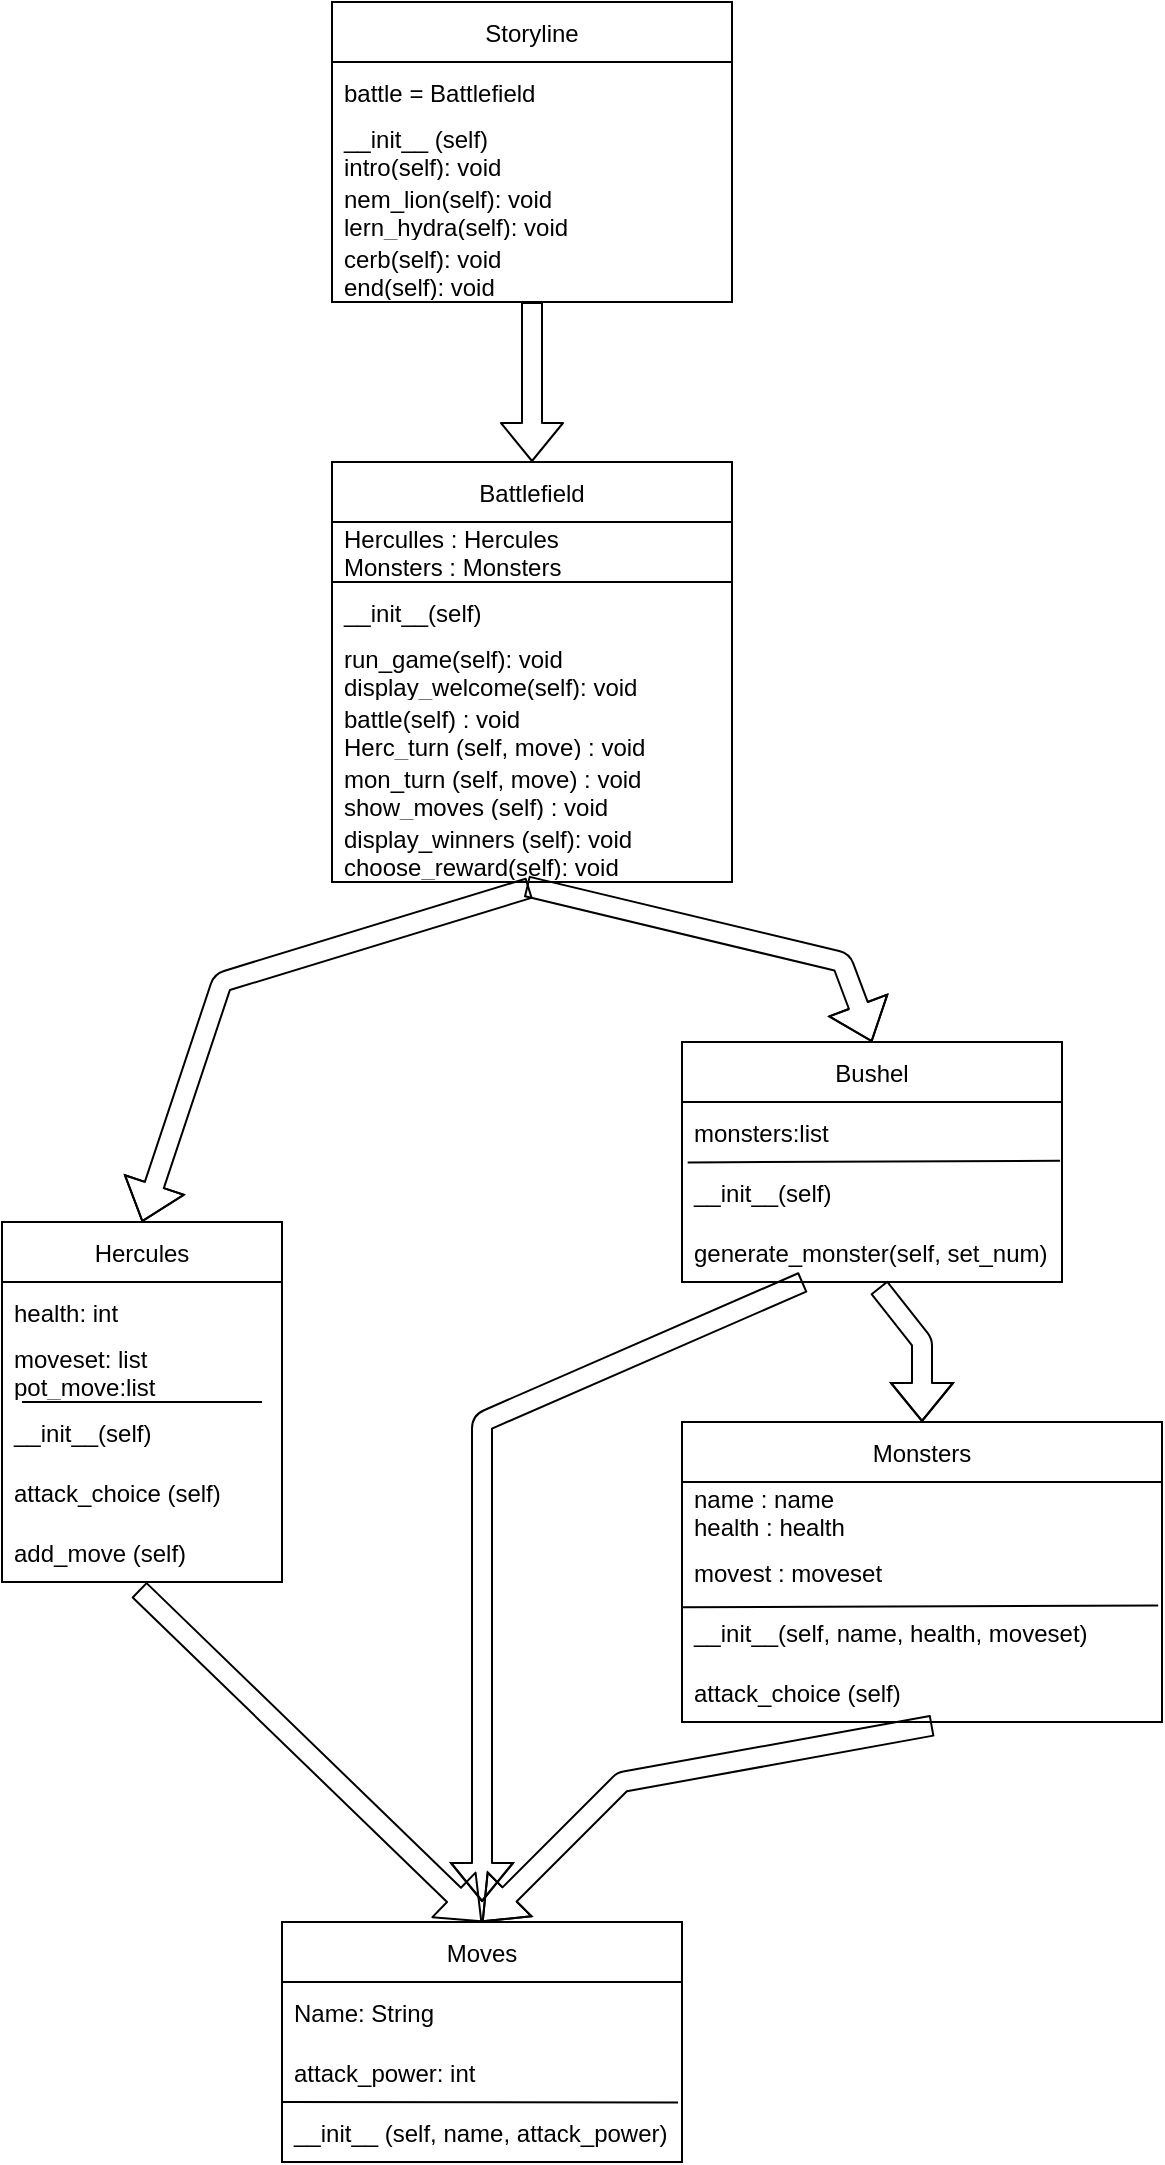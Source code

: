 <mxfile>
    <diagram id="AFWs4lzlDskF8MYlSA8I" name="Page-1">
        <mxGraphModel dx="930" dy="575" grid="1" gridSize="10" guides="1" tooltips="1" connect="1" arrows="1" fold="1" page="1" pageScale="1" pageWidth="850" pageHeight="1100" math="0" shadow="0">
            <root>
                <mxCell id="0"/>
                <mxCell id="1" parent="0"/>
                <mxCell id="12" value="Moves" style="swimlane;fontStyle=0;childLayout=stackLayout;horizontal=1;startSize=30;horizontalStack=0;resizeParent=1;resizeParentMax=0;resizeLast=0;collapsible=1;marginBottom=0;" parent="1" vertex="1">
                    <mxGeometry x="200" y="980" width="200" height="120" as="geometry"/>
                </mxCell>
                <mxCell id="13" value="Name: String" style="text;strokeColor=none;fillColor=none;align=left;verticalAlign=middle;spacingLeft=4;spacingRight=4;overflow=hidden;points=[[0,0.5],[1,0.5]];portConstraint=eastwest;rotatable=0;" parent="12" vertex="1">
                    <mxGeometry y="30" width="200" height="30" as="geometry"/>
                </mxCell>
                <mxCell id="14" value="attack_power: int" style="text;strokeColor=none;fillColor=none;align=left;verticalAlign=middle;spacingLeft=4;spacingRight=4;overflow=hidden;points=[[0,0.5],[1,0.5]];portConstraint=eastwest;rotatable=0;" parent="12" vertex="1">
                    <mxGeometry y="60" width="200" height="30" as="geometry"/>
                </mxCell>
                <mxCell id="15" value="__init__ (self, name, attack_power)" style="text;strokeColor=none;fillColor=none;align=left;verticalAlign=middle;spacingLeft=4;spacingRight=4;overflow=hidden;points=[[0,0.5],[1,0.5]];portConstraint=eastwest;rotatable=0;" parent="12" vertex="1">
                    <mxGeometry y="90" width="200" height="30" as="geometry"/>
                </mxCell>
                <mxCell id="23" value="" style="endArrow=none;html=1;entryX=0.99;entryY=0.007;entryDx=0;entryDy=0;entryPerimeter=0;" parent="12" target="15" edge="1">
                    <mxGeometry width="50" height="50" relative="1" as="geometry">
                        <mxPoint y="90" as="sourcePoint"/>
                        <mxPoint x="160" y="40" as="targetPoint"/>
                    </mxGeometry>
                </mxCell>
                <mxCell id="16" value="Hercules" style="swimlane;fontStyle=0;childLayout=stackLayout;horizontal=1;startSize=30;horizontalStack=0;resizeParent=1;resizeParentMax=0;resizeLast=0;collapsible=1;marginBottom=0;" parent="1" vertex="1">
                    <mxGeometry x="60" y="630" width="140" height="180" as="geometry"/>
                </mxCell>
                <mxCell id="17" value="health: int" style="text;strokeColor=none;fillColor=none;align=left;verticalAlign=middle;spacingLeft=4;spacingRight=4;overflow=hidden;points=[[0,0.5],[1,0.5]];portConstraint=eastwest;rotatable=0;" parent="16" vertex="1">
                    <mxGeometry y="30" width="140" height="30" as="geometry"/>
                </mxCell>
                <mxCell id="18" value="moveset: list&#10;pot_move:list" style="text;strokeColor=none;fillColor=none;align=left;verticalAlign=middle;spacingLeft=4;spacingRight=4;overflow=hidden;points=[[0,0.5],[1,0.5]];portConstraint=eastwest;rotatable=0;" parent="16" vertex="1">
                    <mxGeometry y="60" width="140" height="30" as="geometry"/>
                </mxCell>
                <mxCell id="21" value="" style="endArrow=none;html=1;" parent="16" edge="1">
                    <mxGeometry width="50" height="50" relative="1" as="geometry">
                        <mxPoint x="10" y="90" as="sourcePoint"/>
                        <mxPoint x="130" y="90" as="targetPoint"/>
                    </mxGeometry>
                </mxCell>
                <mxCell id="19" value="__init__(self)" style="text;strokeColor=none;fillColor=none;align=left;verticalAlign=middle;spacingLeft=4;spacingRight=4;overflow=hidden;points=[[0,0.5],[1,0.5]];portConstraint=eastwest;rotatable=0;perimeterSpacing=0;" parent="16" vertex="1">
                    <mxGeometry y="90" width="140" height="30" as="geometry"/>
                </mxCell>
                <mxCell id="64" value="attack_choice (self)" style="text;strokeColor=none;fillColor=none;align=left;verticalAlign=middle;spacingLeft=4;spacingRight=4;overflow=hidden;points=[[0,0.5],[1,0.5]];portConstraint=eastwest;rotatable=0;" vertex="1" parent="16">
                    <mxGeometry y="120" width="140" height="30" as="geometry"/>
                </mxCell>
                <mxCell id="20" value="add_move (self)" style="text;strokeColor=none;fillColor=none;align=left;verticalAlign=middle;spacingLeft=4;spacingRight=4;overflow=hidden;points=[[0,0.5],[1,0.5]];portConstraint=eastwest;rotatable=0;" parent="16" vertex="1">
                    <mxGeometry y="150" width="140" height="30" as="geometry"/>
                </mxCell>
                <mxCell id="28" value="Monsters" style="swimlane;fontStyle=0;childLayout=stackLayout;horizontal=1;startSize=30;horizontalStack=0;resizeParent=1;resizeParentMax=0;resizeLast=0;collapsible=1;marginBottom=0;" parent="1" vertex="1">
                    <mxGeometry x="400" y="730" width="240" height="150" as="geometry"/>
                </mxCell>
                <mxCell id="29" value="name : name&#10;health : health" style="text;strokeColor=none;fillColor=none;align=left;verticalAlign=middle;spacingLeft=4;spacingRight=4;overflow=hidden;points=[[0,0.5],[1,0.5]];portConstraint=eastwest;rotatable=0;" parent="28" vertex="1">
                    <mxGeometry y="30" width="240" height="30" as="geometry"/>
                </mxCell>
                <mxCell id="30" value="movest : moveset" style="text;strokeColor=none;fillColor=none;align=left;verticalAlign=middle;spacingLeft=4;spacingRight=4;overflow=hidden;points=[[0,0.5],[1,0.5]];portConstraint=eastwest;rotatable=0;" parent="28" vertex="1">
                    <mxGeometry y="60" width="240" height="30" as="geometry"/>
                </mxCell>
                <mxCell id="31" value="" style="endArrow=none;html=1;entryX=0.992;entryY=0.06;entryDx=0;entryDy=0;entryPerimeter=0;exitX=-0.002;exitY=0.087;exitDx=0;exitDy=0;exitPerimeter=0;" parent="28" edge="1" target="32" source="32">
                    <mxGeometry width="50" height="50" relative="1" as="geometry">
                        <mxPoint x="-20" y="92" as="sourcePoint"/>
                        <mxPoint x="130" y="90" as="targetPoint"/>
                    </mxGeometry>
                </mxCell>
                <mxCell id="32" value="__init__(self, name, health, moveset)" style="text;strokeColor=none;fillColor=none;align=left;verticalAlign=middle;spacingLeft=4;spacingRight=4;overflow=hidden;points=[[0,0.5],[1,0.5]];portConstraint=eastwest;rotatable=0;perimeterSpacing=0;" parent="28" vertex="1">
                    <mxGeometry y="90" width="240" height="30" as="geometry"/>
                </mxCell>
                <mxCell id="48" value="attack_choice (self)" style="text;strokeColor=none;fillColor=none;align=left;verticalAlign=middle;spacingLeft=4;spacingRight=4;overflow=hidden;points=[[0,0.5],[1,0.5]];portConstraint=eastwest;rotatable=0;" parent="28" vertex="1">
                    <mxGeometry y="120" width="240" height="30" as="geometry"/>
                </mxCell>
                <mxCell id="34" value="Battlefield" style="swimlane;fontStyle=0;childLayout=stackLayout;horizontal=1;startSize=30;horizontalStack=0;resizeParent=1;resizeParentMax=0;resizeLast=0;collapsible=1;marginBottom=0;strokeColor=default;" parent="1" vertex="1">
                    <mxGeometry x="225" y="250" width="200" height="210" as="geometry"/>
                </mxCell>
                <mxCell id="35" value="Herculles : Hercules&#10;Monsters : Monsters" style="text;strokeColor=none;fillColor=none;align=left;verticalAlign=middle;spacingLeft=4;spacingRight=4;overflow=hidden;points=[[0,0.5],[1,0.5]];portConstraint=eastwest;rotatable=0;" parent="34" vertex="1">
                    <mxGeometry y="30" width="200" height="30" as="geometry"/>
                </mxCell>
                <mxCell id="42" value="" style="endArrow=none;html=1;" parent="34" edge="1">
                    <mxGeometry width="50" height="50" relative="1" as="geometry">
                        <mxPoint y="60" as="sourcePoint"/>
                        <mxPoint x="200" y="60" as="targetPoint"/>
                    </mxGeometry>
                </mxCell>
                <mxCell id="36" value="__init__(self)" style="text;strokeColor=none;fillColor=none;align=left;verticalAlign=middle;spacingLeft=4;spacingRight=4;overflow=hidden;points=[[0,0.5],[1,0.5]];portConstraint=eastwest;rotatable=0;" parent="34" vertex="1">
                    <mxGeometry y="60" width="200" height="30" as="geometry"/>
                </mxCell>
                <mxCell id="37" value="run_game(self): void&#10;display_welcome(self): void" style="text;strokeColor=none;fillColor=none;align=left;verticalAlign=middle;spacingLeft=4;spacingRight=4;overflow=hidden;points=[[0,0.5],[1,0.5]];portConstraint=eastwest;rotatable=0;" parent="34" vertex="1">
                    <mxGeometry y="90" width="200" height="30" as="geometry"/>
                </mxCell>
                <mxCell id="39" value="battle(self) : void&#10;Herc_turn (self, move) : void" style="text;strokeColor=none;fillColor=none;align=left;verticalAlign=middle;spacingLeft=4;spacingRight=4;overflow=hidden;points=[[0,0.5],[1,0.5]];portConstraint=eastwest;rotatable=0;" parent="34" vertex="1">
                    <mxGeometry y="120" width="200" height="30" as="geometry"/>
                </mxCell>
                <mxCell id="40" value="mon_turn (self, move) : void&#10;show_moves (self) : void" style="text;strokeColor=none;fillColor=none;align=left;verticalAlign=middle;spacingLeft=4;spacingRight=4;overflow=hidden;points=[[0,0.5],[1,0.5]];portConstraint=eastwest;rotatable=0;" parent="34" vertex="1">
                    <mxGeometry y="150" width="200" height="30" as="geometry"/>
                </mxCell>
                <mxCell id="41" value="display_winners (self): void&#10;choose_reward(self): void" style="text;strokeColor=none;fillColor=none;align=left;verticalAlign=middle;spacingLeft=4;spacingRight=4;overflow=hidden;points=[[0,0.5],[1,0.5]];portConstraint=eastwest;rotatable=0;" parent="34" vertex="1">
                    <mxGeometry y="180" width="200" height="30" as="geometry"/>
                </mxCell>
                <mxCell id="43" value="" style="shape=flexArrow;endArrow=classic;html=1;exitX=0.486;exitY=1.073;exitDx=0;exitDy=0;exitPerimeter=0;entryX=0.5;entryY=0;entryDx=0;entryDy=0;" parent="1" source="41" target="56" edge="1">
                    <mxGeometry width="50" height="50" relative="1" as="geometry">
                        <mxPoint x="250" y="780" as="sourcePoint"/>
                        <mxPoint x="520" y="540" as="targetPoint"/>
                        <Array as="points">
                            <mxPoint x="480" y="500"/>
                        </Array>
                    </mxGeometry>
                </mxCell>
                <mxCell id="44" value="" style="shape=flexArrow;endArrow=classic;html=1;exitX=0.494;exitY=1.1;exitDx=0;exitDy=0;exitPerimeter=0;entryX=0.5;entryY=0;entryDx=0;entryDy=0;" parent="1" source="41" target="16" edge="1">
                    <mxGeometry width="50" height="50" relative="1" as="geometry">
                        <mxPoint x="250" y="780" as="sourcePoint"/>
                        <mxPoint x="300" y="730" as="targetPoint"/>
                        <Array as="points">
                            <mxPoint x="170" y="510"/>
                        </Array>
                    </mxGeometry>
                </mxCell>
                <mxCell id="46" value="" style="shape=flexArrow;endArrow=classic;html=1;exitX=0.489;exitY=1.127;exitDx=0;exitDy=0;exitPerimeter=0;entryX=0.5;entryY=0;entryDx=0;entryDy=0;" parent="1" source="20" target="12" edge="1">
                    <mxGeometry width="50" height="50" relative="1" as="geometry">
                        <mxPoint x="250" y="1040" as="sourcePoint"/>
                        <mxPoint x="300" y="990" as="targetPoint"/>
                    </mxGeometry>
                </mxCell>
                <mxCell id="47" value="" style="shape=flexArrow;endArrow=classic;html=1;exitX=0.522;exitY=1.06;exitDx=0;exitDy=0;exitPerimeter=0;" parent="1" source="48" edge="1">
                    <mxGeometry width="50" height="50" relative="1" as="geometry">
                        <mxPoint x="510.4" y="911.41" as="sourcePoint"/>
                        <mxPoint x="300" y="980" as="targetPoint"/>
                        <Array as="points">
                            <mxPoint x="370" y="910"/>
                        </Array>
                    </mxGeometry>
                </mxCell>
                <mxCell id="49" value="Storyline" style="swimlane;fontStyle=0;childLayout=stackLayout;horizontal=1;startSize=30;horizontalStack=0;resizeParent=1;resizeParentMax=0;resizeLast=0;collapsible=1;marginBottom=0;" parent="1" vertex="1">
                    <mxGeometry x="225" y="20" width="200" height="150" as="geometry"/>
                </mxCell>
                <mxCell id="50" value="battle = Battlefield" style="text;strokeColor=none;fillColor=none;align=left;verticalAlign=middle;spacingLeft=4;spacingRight=4;overflow=hidden;points=[[0,0.5],[1,0.5]];portConstraint=eastwest;rotatable=0;" parent="49" vertex="1">
                    <mxGeometry y="30" width="200" height="30" as="geometry"/>
                </mxCell>
                <mxCell id="55" value="__init__ (self)&#10;intro(self): void" style="text;strokeColor=none;fillColor=none;align=left;verticalAlign=middle;spacingLeft=4;spacingRight=4;overflow=hidden;points=[[0,0.5],[1,0.5]];portConstraint=eastwest;rotatable=0;" parent="49" vertex="1">
                    <mxGeometry y="60" width="200" height="30" as="geometry"/>
                </mxCell>
                <mxCell id="51" value="nem_lion(self): void&#10;lern_hydra(self): void" style="text;strokeColor=none;fillColor=none;align=left;verticalAlign=middle;spacingLeft=4;spacingRight=4;overflow=hidden;points=[[0,0.5],[1,0.5]];portConstraint=eastwest;rotatable=0;" parent="49" vertex="1">
                    <mxGeometry y="90" width="200" height="30" as="geometry"/>
                </mxCell>
                <mxCell id="52" value="cerb(self): void&#10;end(self): void" style="text;strokeColor=none;fillColor=none;align=left;verticalAlign=middle;spacingLeft=4;spacingRight=4;overflow=hidden;points=[[0,0.5],[1,0.5]];portConstraint=eastwest;rotatable=0;" parent="49" vertex="1">
                    <mxGeometry y="120" width="200" height="30" as="geometry"/>
                </mxCell>
                <mxCell id="54" value="" style="shape=flexArrow;endArrow=classic;html=1;entryX=0.5;entryY=0;entryDx=0;entryDy=0;" parent="1" source="52" target="34" edge="1">
                    <mxGeometry width="50" height="50" relative="1" as="geometry">
                        <mxPoint x="235" y="-30" as="sourcePoint"/>
                        <mxPoint x="285" y="-80" as="targetPoint"/>
                    </mxGeometry>
                </mxCell>
                <mxCell id="56" value="Bushel" style="swimlane;fontStyle=0;childLayout=stackLayout;horizontal=1;startSize=30;horizontalStack=0;resizeParent=1;resizeParentMax=0;resizeLast=0;collapsible=1;marginBottom=0;" vertex="1" parent="1">
                    <mxGeometry x="400" y="540" width="190" height="120" as="geometry"/>
                </mxCell>
                <mxCell id="57" value="monsters:list" style="text;strokeColor=none;fillColor=none;align=left;verticalAlign=middle;spacingLeft=4;spacingRight=4;overflow=hidden;points=[[0,0.5],[1,0.5]];portConstraint=eastwest;rotatable=0;" vertex="1" parent="56">
                    <mxGeometry y="30" width="190" height="30" as="geometry"/>
                </mxCell>
                <mxCell id="59" value="" style="endArrow=none;html=1;entryX=0.995;entryY=-0.02;entryDx=0;entryDy=0;entryPerimeter=0;exitX=0.015;exitY=0.007;exitDx=0;exitDy=0;exitPerimeter=0;" edge="1" parent="56" source="60" target="60">
                    <mxGeometry width="50" height="50" relative="1" as="geometry">
                        <mxPoint x="10" y="90" as="sourcePoint"/>
                        <mxPoint x="130" y="90" as="targetPoint"/>
                    </mxGeometry>
                </mxCell>
                <mxCell id="60" value="__init__(self)" style="text;strokeColor=none;fillColor=none;align=left;verticalAlign=middle;spacingLeft=4;spacingRight=4;overflow=hidden;points=[[0,0.5],[1,0.5]];portConstraint=eastwest;rotatable=0;perimeterSpacing=0;" vertex="1" parent="56">
                    <mxGeometry y="60" width="190" height="30" as="geometry"/>
                </mxCell>
                <mxCell id="61" value="generate_monster(self, set_num)" style="text;strokeColor=none;fillColor=none;align=left;verticalAlign=middle;spacingLeft=4;spacingRight=4;overflow=hidden;points=[[0,0.5],[1,0.5]];portConstraint=eastwest;rotatable=0;" vertex="1" parent="56">
                    <mxGeometry y="90" width="190" height="30" as="geometry"/>
                </mxCell>
                <mxCell id="62" value="" style="shape=flexArrow;endArrow=classic;html=1;exitX=0.518;exitY=1.087;exitDx=0;exitDy=0;exitPerimeter=0;entryX=0.5;entryY=0;entryDx=0;entryDy=0;" edge="1" parent="1" source="61" target="28">
                    <mxGeometry width="50" height="50" relative="1" as="geometry">
                        <mxPoint x="400" y="820" as="sourcePoint"/>
                        <mxPoint x="450" y="770" as="targetPoint"/>
                        <Array as="points">
                            <mxPoint x="520" y="690"/>
                        </Array>
                    </mxGeometry>
                </mxCell>
                <mxCell id="65" value="" style="shape=flexArrow;endArrow=classic;html=1;" edge="1" parent="1" source="61">
                    <mxGeometry width="50" height="50" relative="1" as="geometry">
                        <mxPoint x="400" y="810" as="sourcePoint"/>
                        <mxPoint x="300" y="970" as="targetPoint"/>
                        <Array as="points">
                            <mxPoint x="300" y="730"/>
                        </Array>
                    </mxGeometry>
                </mxCell>
            </root>
        </mxGraphModel>
    </diagram>
</mxfile>